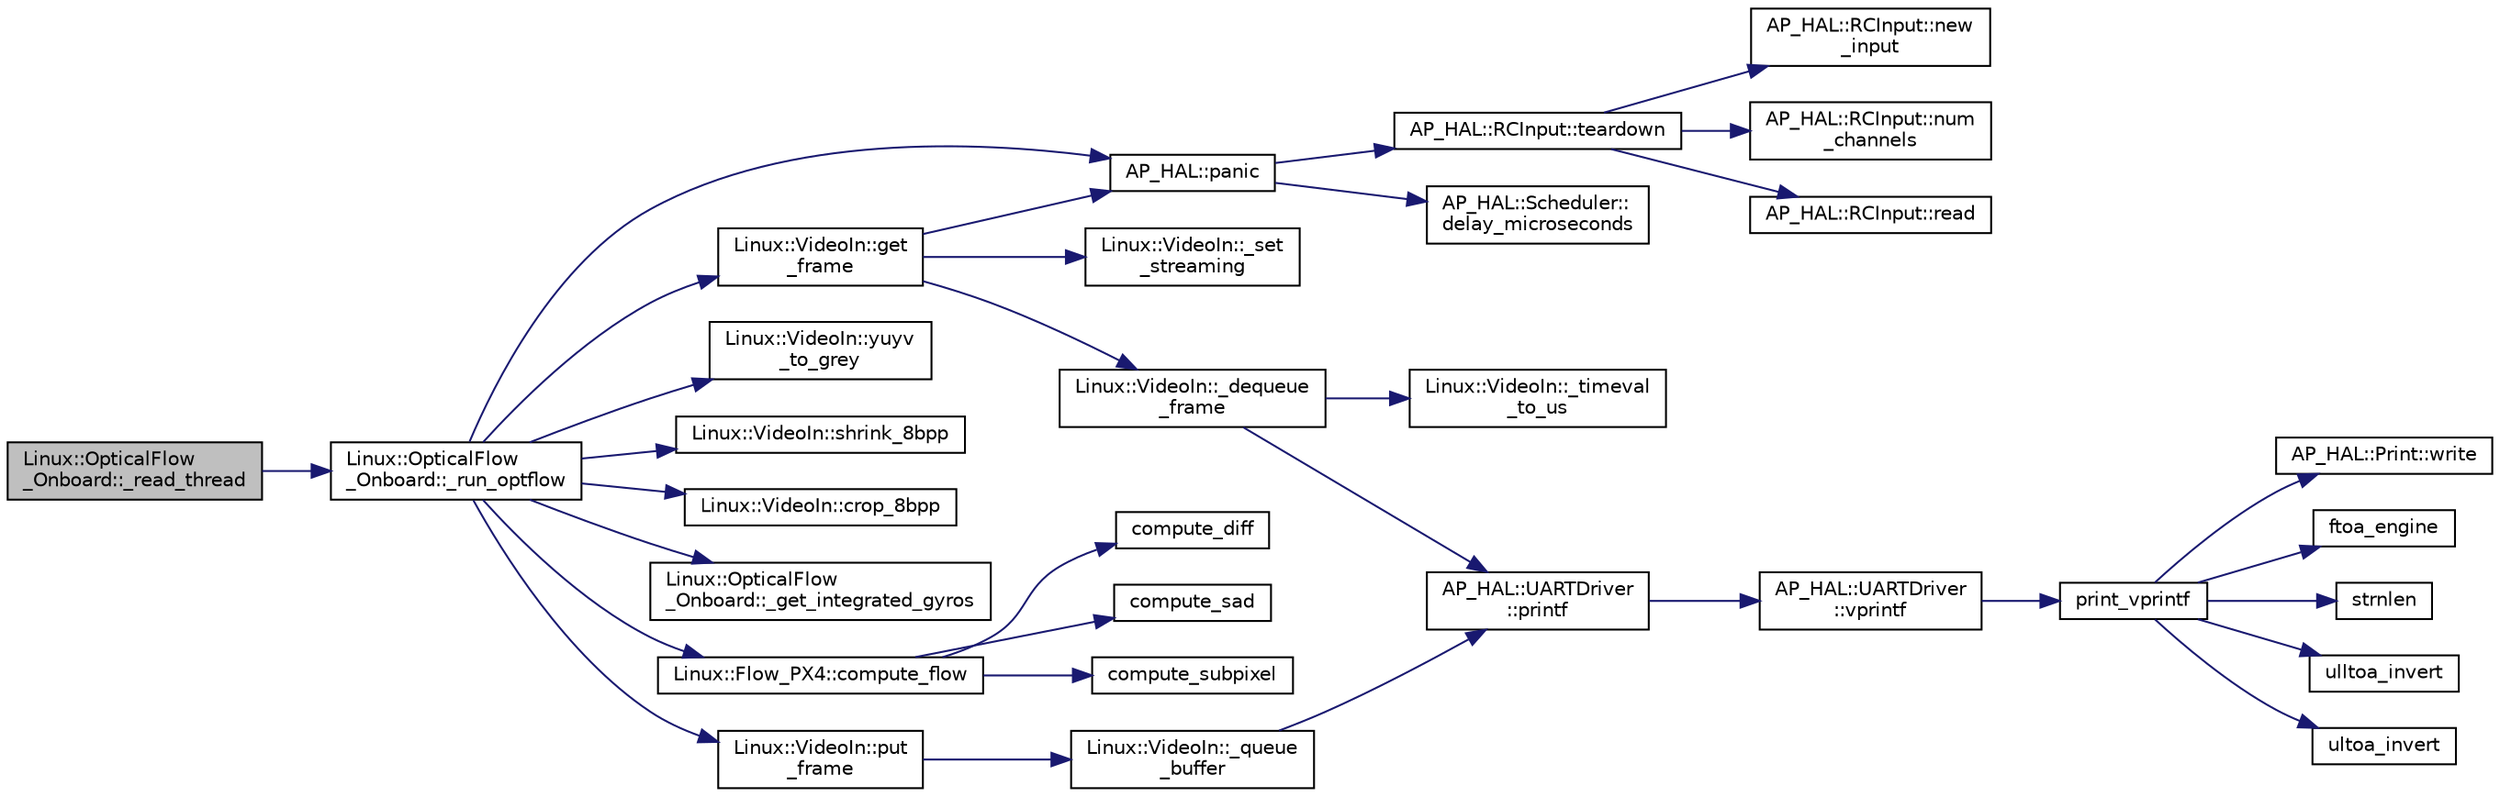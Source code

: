 digraph "Linux::OpticalFlow_Onboard::_read_thread"
{
 // INTERACTIVE_SVG=YES
  edge [fontname="Helvetica",fontsize="10",labelfontname="Helvetica",labelfontsize="10"];
  node [fontname="Helvetica",fontsize="10",shape=record];
  rankdir="LR";
  Node1 [label="Linux::OpticalFlow\l_Onboard::_read_thread",height=0.2,width=0.4,color="black", fillcolor="grey75", style="filled", fontcolor="black"];
  Node1 -> Node2 [color="midnightblue",fontsize="10",style="solid",fontname="Helvetica"];
  Node2 [label="Linux::OpticalFlow\l_Onboard::_run_optflow",height=0.2,width=0.4,color="black", fillcolor="white", style="filled",URL="$classLinux_1_1OpticalFlow__Onboard.html#aff46a025f23d664c1cdf67d3c7f3d49a"];
  Node2 -> Node3 [color="midnightblue",fontsize="10",style="solid",fontname="Helvetica"];
  Node3 [label="AP_HAL::panic",height=0.2,width=0.4,color="black", fillcolor="white", style="filled",URL="$namespaceAP__HAL.html#a71832f03d849a0c088f04fc98d3c8143"];
  Node3 -> Node4 [color="midnightblue",fontsize="10",style="solid",fontname="Helvetica"];
  Node4 [label="AP_HAL::RCInput::teardown",height=0.2,width=0.4,color="black", fillcolor="white", style="filled",URL="$classAP__HAL_1_1RCInput.html#a2bea13d38f2b9ae8bf5193a3a69f0a31"];
  Node4 -> Node5 [color="midnightblue",fontsize="10",style="solid",fontname="Helvetica"];
  Node5 [label="AP_HAL::RCInput::new\l_input",height=0.2,width=0.4,color="black", fillcolor="white", style="filled",URL="$classAP__HAL_1_1RCInput.html#aee1fade33080edef83dd7db0fad0f7da"];
  Node4 -> Node6 [color="midnightblue",fontsize="10",style="solid",fontname="Helvetica"];
  Node6 [label="AP_HAL::RCInput::num\l_channels",height=0.2,width=0.4,color="black", fillcolor="white", style="filled",URL="$classAP__HAL_1_1RCInput.html#ae55f959c6115c1f41783af3a2b6c4fcd"];
  Node4 -> Node7 [color="midnightblue",fontsize="10",style="solid",fontname="Helvetica"];
  Node7 [label="AP_HAL::RCInput::read",height=0.2,width=0.4,color="black", fillcolor="white", style="filled",URL="$classAP__HAL_1_1RCInput.html#a078fd7e6d2e6a899009ec674a8e03498"];
  Node3 -> Node8 [color="midnightblue",fontsize="10",style="solid",fontname="Helvetica"];
  Node8 [label="AP_HAL::Scheduler::\ldelay_microseconds",height=0.2,width=0.4,color="black", fillcolor="white", style="filled",URL="$classAP__HAL_1_1Scheduler.html#a78c4f1b1f192ac1c99544b6cc8f099b0"];
  Node2 -> Node9 [color="midnightblue",fontsize="10",style="solid",fontname="Helvetica"];
  Node9 [label="Linux::VideoIn::get\l_frame",height=0.2,width=0.4,color="black", fillcolor="white", style="filled",URL="$classLinux_1_1VideoIn.html#a45318488c6c807451d55181bbbfc8177"];
  Node9 -> Node10 [color="midnightblue",fontsize="10",style="solid",fontname="Helvetica"];
  Node10 [label="Linux::VideoIn::_set\l_streaming",height=0.2,width=0.4,color="black", fillcolor="white", style="filled",URL="$classLinux_1_1VideoIn.html#ae7f066941da7d01c77295275c8d70d21"];
  Node9 -> Node3 [color="midnightblue",fontsize="10",style="solid",fontname="Helvetica"];
  Node9 -> Node11 [color="midnightblue",fontsize="10",style="solid",fontname="Helvetica"];
  Node11 [label="Linux::VideoIn::_dequeue\l_frame",height=0.2,width=0.4,color="black", fillcolor="white", style="filled",URL="$classLinux_1_1VideoIn.html#a0d827da74dc9e146818b3fdb0d5ee815"];
  Node11 -> Node12 [color="midnightblue",fontsize="10",style="solid",fontname="Helvetica"];
  Node12 [label="AP_HAL::UARTDriver\l::printf",height=0.2,width=0.4,color="black", fillcolor="white", style="filled",URL="$classAP__HAL_1_1UARTDriver.html#a6ceedc792594e59fc7d80b39a435f027"];
  Node12 -> Node13 [color="midnightblue",fontsize="10",style="solid",fontname="Helvetica"];
  Node13 [label="AP_HAL::UARTDriver\l::vprintf",height=0.2,width=0.4,color="black", fillcolor="white", style="filled",URL="$classAP__HAL_1_1UARTDriver.html#aa8abfb6d6641299472c29ac1edde559f"];
  Node13 -> Node14 [color="midnightblue",fontsize="10",style="solid",fontname="Helvetica"];
  Node14 [label="print_vprintf",height=0.2,width=0.4,color="black", fillcolor="white", style="filled",URL="$print__vprintf_8cpp.html#a1534eaeab54696df96975b56d9f49212"];
  Node14 -> Node15 [color="midnightblue",fontsize="10",style="solid",fontname="Helvetica"];
  Node15 [label="AP_HAL::Print::write",height=0.2,width=0.4,color="black", fillcolor="white", style="filled",URL="$classAP__HAL_1_1Print.html#acc65391952a43334f8f5c9bef341f501"];
  Node14 -> Node16 [color="midnightblue",fontsize="10",style="solid",fontname="Helvetica"];
  Node16 [label="ftoa_engine",height=0.2,width=0.4,color="black", fillcolor="white", style="filled",URL="$ftoa__engine_8cpp.html#a1c28234da8f20b43c85890d4bb452947"];
  Node14 -> Node17 [color="midnightblue",fontsize="10",style="solid",fontname="Helvetica"];
  Node17 [label="strnlen",height=0.2,width=0.4,color="black", fillcolor="white", style="filled",URL="$replace_8cpp.html#a880bcc7b85a09e6254691bebd5344b51"];
  Node14 -> Node18 [color="midnightblue",fontsize="10",style="solid",fontname="Helvetica"];
  Node18 [label="ulltoa_invert",height=0.2,width=0.4,color="black", fillcolor="white", style="filled",URL="$utoa__invert_8cpp.html#a34926f552460b47c414ec4d83b32815c"];
  Node14 -> Node19 [color="midnightblue",fontsize="10",style="solid",fontname="Helvetica"];
  Node19 [label="ultoa_invert",height=0.2,width=0.4,color="black", fillcolor="white", style="filled",URL="$utoa__invert_8cpp.html#a5d99bba8e697c1e11da489d88fca8559"];
  Node11 -> Node20 [color="midnightblue",fontsize="10",style="solid",fontname="Helvetica"];
  Node20 [label="Linux::VideoIn::_timeval\l_to_us",height=0.2,width=0.4,color="black", fillcolor="white", style="filled",URL="$classLinux_1_1VideoIn.html#aa8d48abac512c687d06d2065d185d8e6"];
  Node2 -> Node21 [color="midnightblue",fontsize="10",style="solid",fontname="Helvetica"];
  Node21 [label="Linux::VideoIn::yuyv\l_to_grey",height=0.2,width=0.4,color="black", fillcolor="white", style="filled",URL="$classLinux_1_1VideoIn.html#a1af2d187414fe3857fb82cfb84c55f2c"];
  Node2 -> Node22 [color="midnightblue",fontsize="10",style="solid",fontname="Helvetica"];
  Node22 [label="Linux::VideoIn::shrink_8bpp",height=0.2,width=0.4,color="black", fillcolor="white", style="filled",URL="$classLinux_1_1VideoIn.html#a4be547161766ecca064aa03fe9309803"];
  Node2 -> Node23 [color="midnightblue",fontsize="10",style="solid",fontname="Helvetica"];
  Node23 [label="Linux::VideoIn::crop_8bpp",height=0.2,width=0.4,color="black", fillcolor="white", style="filled",URL="$classLinux_1_1VideoIn.html#a4ed2519ba5a32cc7a81e6910383f8e97"];
  Node2 -> Node24 [color="midnightblue",fontsize="10",style="solid",fontname="Helvetica"];
  Node24 [label="Linux::OpticalFlow\l_Onboard::_get_integrated_gyros",height=0.2,width=0.4,color="black", fillcolor="white", style="filled",URL="$classLinux_1_1OpticalFlow__Onboard.html#a6cfaefcf685e68fa506c37393071c04a"];
  Node2 -> Node25 [color="midnightblue",fontsize="10",style="solid",fontname="Helvetica"];
  Node25 [label="Linux::Flow_PX4::compute_flow",height=0.2,width=0.4,color="black", fillcolor="white", style="filled",URL="$classLinux_1_1Flow__PX4.html#abc334b0f6eb760997ed23f9f373d9d98"];
  Node25 -> Node26 [color="midnightblue",fontsize="10",style="solid",fontname="Helvetica"];
  Node26 [label="compute_diff",height=0.2,width=0.4,color="black", fillcolor="white", style="filled",URL="$Flow__PX4_8cpp.html#a32854b3814e2dea4700c1aefc382c184",tooltip="Compute the average pixel gradient of all horizontal and vertical steps. "];
  Node25 -> Node27 [color="midnightblue",fontsize="10",style="solid",fontname="Helvetica"];
  Node27 [label="compute_sad",height=0.2,width=0.4,color="black", fillcolor="white", style="filled",URL="$Flow__PX4_8cpp.html#adc25098c159423f77b4acd31d0721b37",tooltip="Compute SAD of two pixel windows. "];
  Node25 -> Node28 [color="midnightblue",fontsize="10",style="solid",fontname="Helvetica"];
  Node28 [label="compute_subpixel",height=0.2,width=0.4,color="black", fillcolor="white", style="filled",URL="$Flow__PX4_8cpp.html#a6ecede8f249a2f7f2e369f5b3333fe09",tooltip="Compute SAD distances of subpixel shift of two pixel patterns. "];
  Node2 -> Node29 [color="midnightblue",fontsize="10",style="solid",fontname="Helvetica"];
  Node29 [label="Linux::VideoIn::put\l_frame",height=0.2,width=0.4,color="black", fillcolor="white", style="filled",URL="$classLinux_1_1VideoIn.html#af65f7040e36b19df9b455129312381c6"];
  Node29 -> Node30 [color="midnightblue",fontsize="10",style="solid",fontname="Helvetica"];
  Node30 [label="Linux::VideoIn::_queue\l_buffer",height=0.2,width=0.4,color="black", fillcolor="white", style="filled",URL="$classLinux_1_1VideoIn.html#a8e5da3811086d1a8d8f7d037bf4895d9"];
  Node30 -> Node12 [color="midnightblue",fontsize="10",style="solid",fontname="Helvetica"];
}
